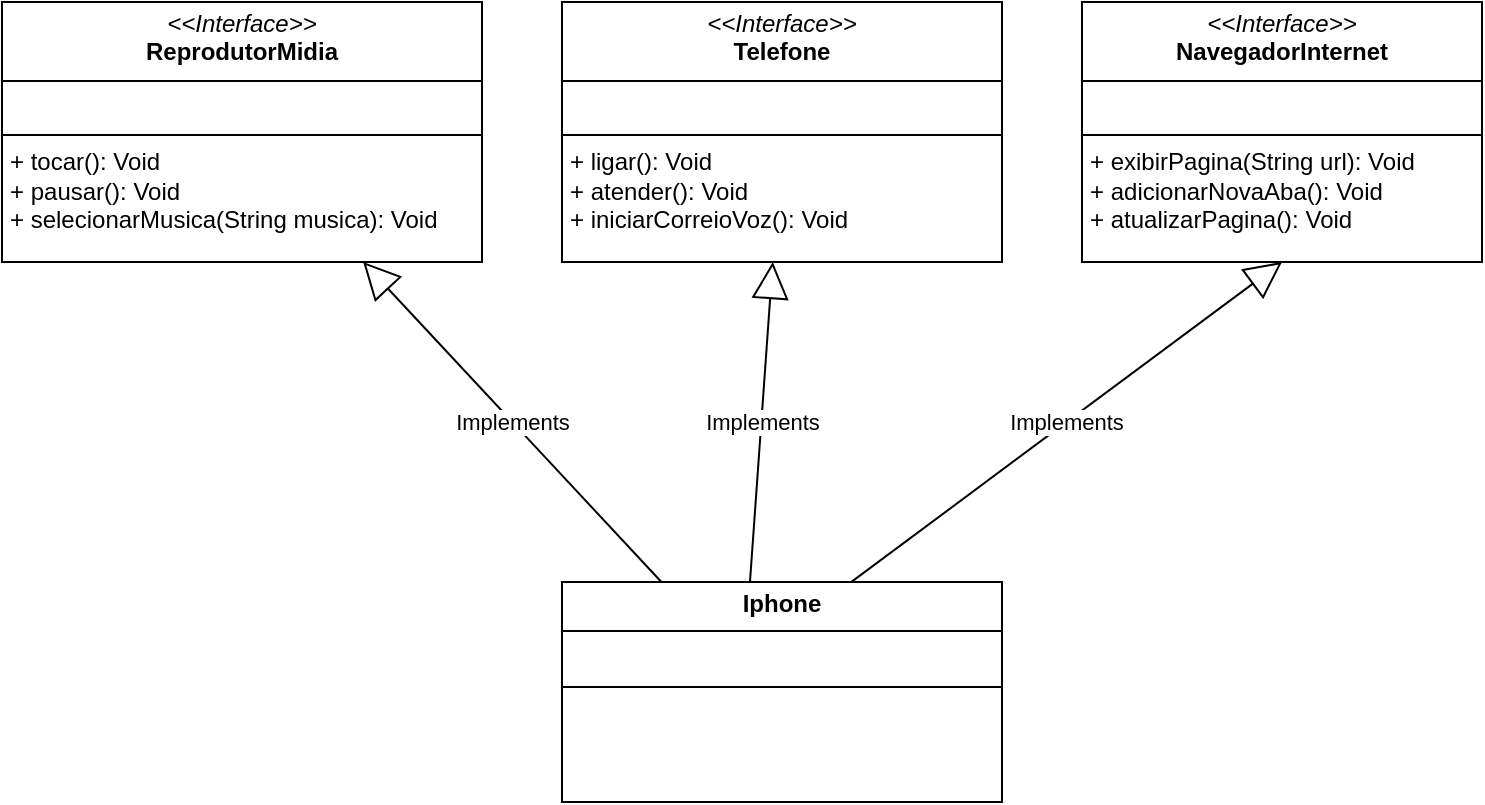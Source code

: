 <mxfile version="24.6.4" type="github">
  <diagram name="Page-1" id="efa7a0a1-bf9b-a30e-e6df-94a7791c09e9">
    <mxGraphModel dx="838" dy="438" grid="1" gridSize="10" guides="1" tooltips="1" connect="1" arrows="1" fold="1" page="1" pageScale="1" pageWidth="826" pageHeight="1169" background="none" math="0" shadow="0">
      <root>
        <mxCell id="0" />
        <mxCell id="1" parent="0" />
        <mxCell id="0dwgYUk2g9b51EeLQ0Um-119" value="Implements" style="endArrow=block;endSize=16;endFill=0;html=1;rounded=0;entryX=0.5;entryY=1;entryDx=0;entryDy=0;exitX=0.654;exitY=0.005;exitDx=0;exitDy=0;exitPerimeter=0;" edge="1" parent="1" source="0dwgYUk2g9b51EeLQ0Um-133" target="0dwgYUk2g9b51EeLQ0Um-121">
          <mxGeometry width="160" relative="1" as="geometry">
            <mxPoint x="480" y="344.677" as="sourcePoint" />
            <mxPoint x="550" y="240" as="targetPoint" />
          </mxGeometry>
        </mxCell>
        <mxCell id="0dwgYUk2g9b51EeLQ0Um-120" value="&lt;p style=&quot;margin:0px;margin-top:4px;text-align:center;&quot;&gt;&lt;i&gt;&amp;lt;&amp;lt;Interface&amp;gt;&amp;gt;&lt;/i&gt;&lt;br&gt;&lt;b&gt;Telefone&lt;/b&gt;&lt;/p&gt;&lt;hr size=&quot;1&quot; style=&quot;border-style:solid;&quot;&gt;&lt;p style=&quot;margin:0px;margin-left:4px;&quot;&gt;&lt;br&gt;&lt;/p&gt;&lt;hr size=&quot;1&quot; style=&quot;border-style:solid;&quot;&gt;&lt;p style=&quot;margin:0px;margin-left:4px;&quot;&gt;+ ligar(): Void&lt;br&gt;+ atender(): Void&lt;/p&gt;&lt;p style=&quot;margin:0px;margin-left:4px;&quot;&gt;+ iniciarCorreioVoz(): Void&lt;br&gt;&lt;/p&gt;" style="verticalAlign=top;align=left;overflow=fill;html=1;whiteSpace=wrap;" vertex="1" parent="1">
          <mxGeometry x="330" y="70" width="220" height="130" as="geometry" />
        </mxCell>
        <mxCell id="0dwgYUk2g9b51EeLQ0Um-121" value="&lt;p style=&quot;margin:0px;margin-top:4px;text-align:center;&quot;&gt;&lt;i&gt;&amp;lt;&amp;lt;Interface&amp;gt;&amp;gt;&lt;/i&gt;&lt;br&gt;&lt;b&gt;NavegadorInternet&lt;/b&gt;&lt;/p&gt;&lt;hr size=&quot;1&quot; style=&quot;border-style:solid;&quot;&gt;&lt;p style=&quot;margin:0px;margin-left:4px;&quot;&gt;&lt;br&gt;&lt;/p&gt;&lt;hr size=&quot;1&quot; style=&quot;border-style:solid;&quot;&gt;&lt;p style=&quot;margin:0px;margin-left:4px;&quot;&gt;+ exibirPagina(String url): Void&lt;br&gt;+ adicionarNovaAba(): Void&lt;/p&gt;&lt;p style=&quot;margin:0px;margin-left:4px;&quot;&gt;+ atualizarPagina(): Void&lt;br&gt;&lt;/p&gt;" style="verticalAlign=top;align=left;overflow=fill;html=1;whiteSpace=wrap;" vertex="1" parent="1">
          <mxGeometry x="590" y="70" width="200" height="130" as="geometry" />
        </mxCell>
        <mxCell id="0dwgYUk2g9b51EeLQ0Um-122" value="&lt;p style=&quot;margin:0px;margin-top:4px;text-align:center;&quot;&gt;&lt;i&gt;&amp;lt;&amp;lt;Interface&amp;gt;&amp;gt;&lt;/i&gt;&lt;br&gt;&lt;b&gt;ReprodutorMidia&lt;/b&gt;&lt;/p&gt;&lt;hr size=&quot;1&quot; style=&quot;border-style:solid;&quot;&gt;&lt;p style=&quot;margin:0px;margin-left:4px;&quot;&gt;&lt;br&gt;&lt;/p&gt;&lt;hr size=&quot;1&quot; style=&quot;border-style:solid;&quot;&gt;&lt;p style=&quot;margin:0px;margin-left:4px;&quot;&gt;+ tocar(): Void&lt;br&gt;+ pausar(): Void&lt;/p&gt;&lt;p style=&quot;margin: 0px 0px 0px 4px;&quot;&gt;+ selecionarMusica(String musica&lt;span style=&quot;background-color: initial;&quot;&gt;): Void&lt;/span&gt;&lt;/p&gt;&lt;p style=&quot;margin: 0px 0px 0px 4px;&quot;&gt;&lt;br&gt;&lt;/p&gt;" style="verticalAlign=top;align=left;overflow=fill;html=1;whiteSpace=wrap;" vertex="1" parent="1">
          <mxGeometry x="50" y="70" width="240" height="130" as="geometry" />
        </mxCell>
        <mxCell id="0dwgYUk2g9b51EeLQ0Um-126" value="Implements" style="endArrow=block;endSize=16;endFill=0;html=1;rounded=0;exitX=0.427;exitY=0.005;exitDx=0;exitDy=0;exitPerimeter=0;" edge="1" parent="1" source="0dwgYUk2g9b51EeLQ0Um-133" target="0dwgYUk2g9b51EeLQ0Um-120">
          <mxGeometry width="160" relative="1" as="geometry">
            <mxPoint x="415" y="330" as="sourcePoint" />
            <mxPoint x="675" y="200" as="targetPoint" />
          </mxGeometry>
        </mxCell>
        <mxCell id="0dwgYUk2g9b51EeLQ0Um-127" value="Implements" style="endArrow=block;endSize=16;endFill=0;html=1;rounded=0;exitX=0.226;exitY=0;exitDx=0;exitDy=0;exitPerimeter=0;" edge="1" parent="1" source="0dwgYUk2g9b51EeLQ0Um-133" target="0dwgYUk2g9b51EeLQ0Um-122">
          <mxGeometry width="160" relative="1" as="geometry">
            <mxPoint x="341.92" y="332.34" as="sourcePoint" />
            <mxPoint x="685" y="210" as="targetPoint" />
          </mxGeometry>
        </mxCell>
        <mxCell id="0dwgYUk2g9b51EeLQ0Um-133" value="&lt;p style=&quot;margin:0px;margin-top:4px;text-align:center;&quot;&gt;&lt;b&gt;Iphone&lt;/b&gt;&lt;/p&gt;&lt;hr size=&quot;1&quot; style=&quot;border-style:solid;&quot;&gt;&lt;p style=&quot;margin:0px;margin-left:4px;&quot;&gt;&lt;br&gt;&lt;/p&gt;&lt;hr size=&quot;1&quot; style=&quot;border-style:solid;&quot;&gt;&lt;p style=&quot;margin: 0px 0px 0px 4px;&quot;&gt;&lt;br&gt;&lt;/p&gt;" style="verticalAlign=top;align=left;overflow=fill;html=1;whiteSpace=wrap;" vertex="1" parent="1">
          <mxGeometry x="330" y="360" width="220" height="110" as="geometry" />
        </mxCell>
      </root>
    </mxGraphModel>
  </diagram>
</mxfile>
